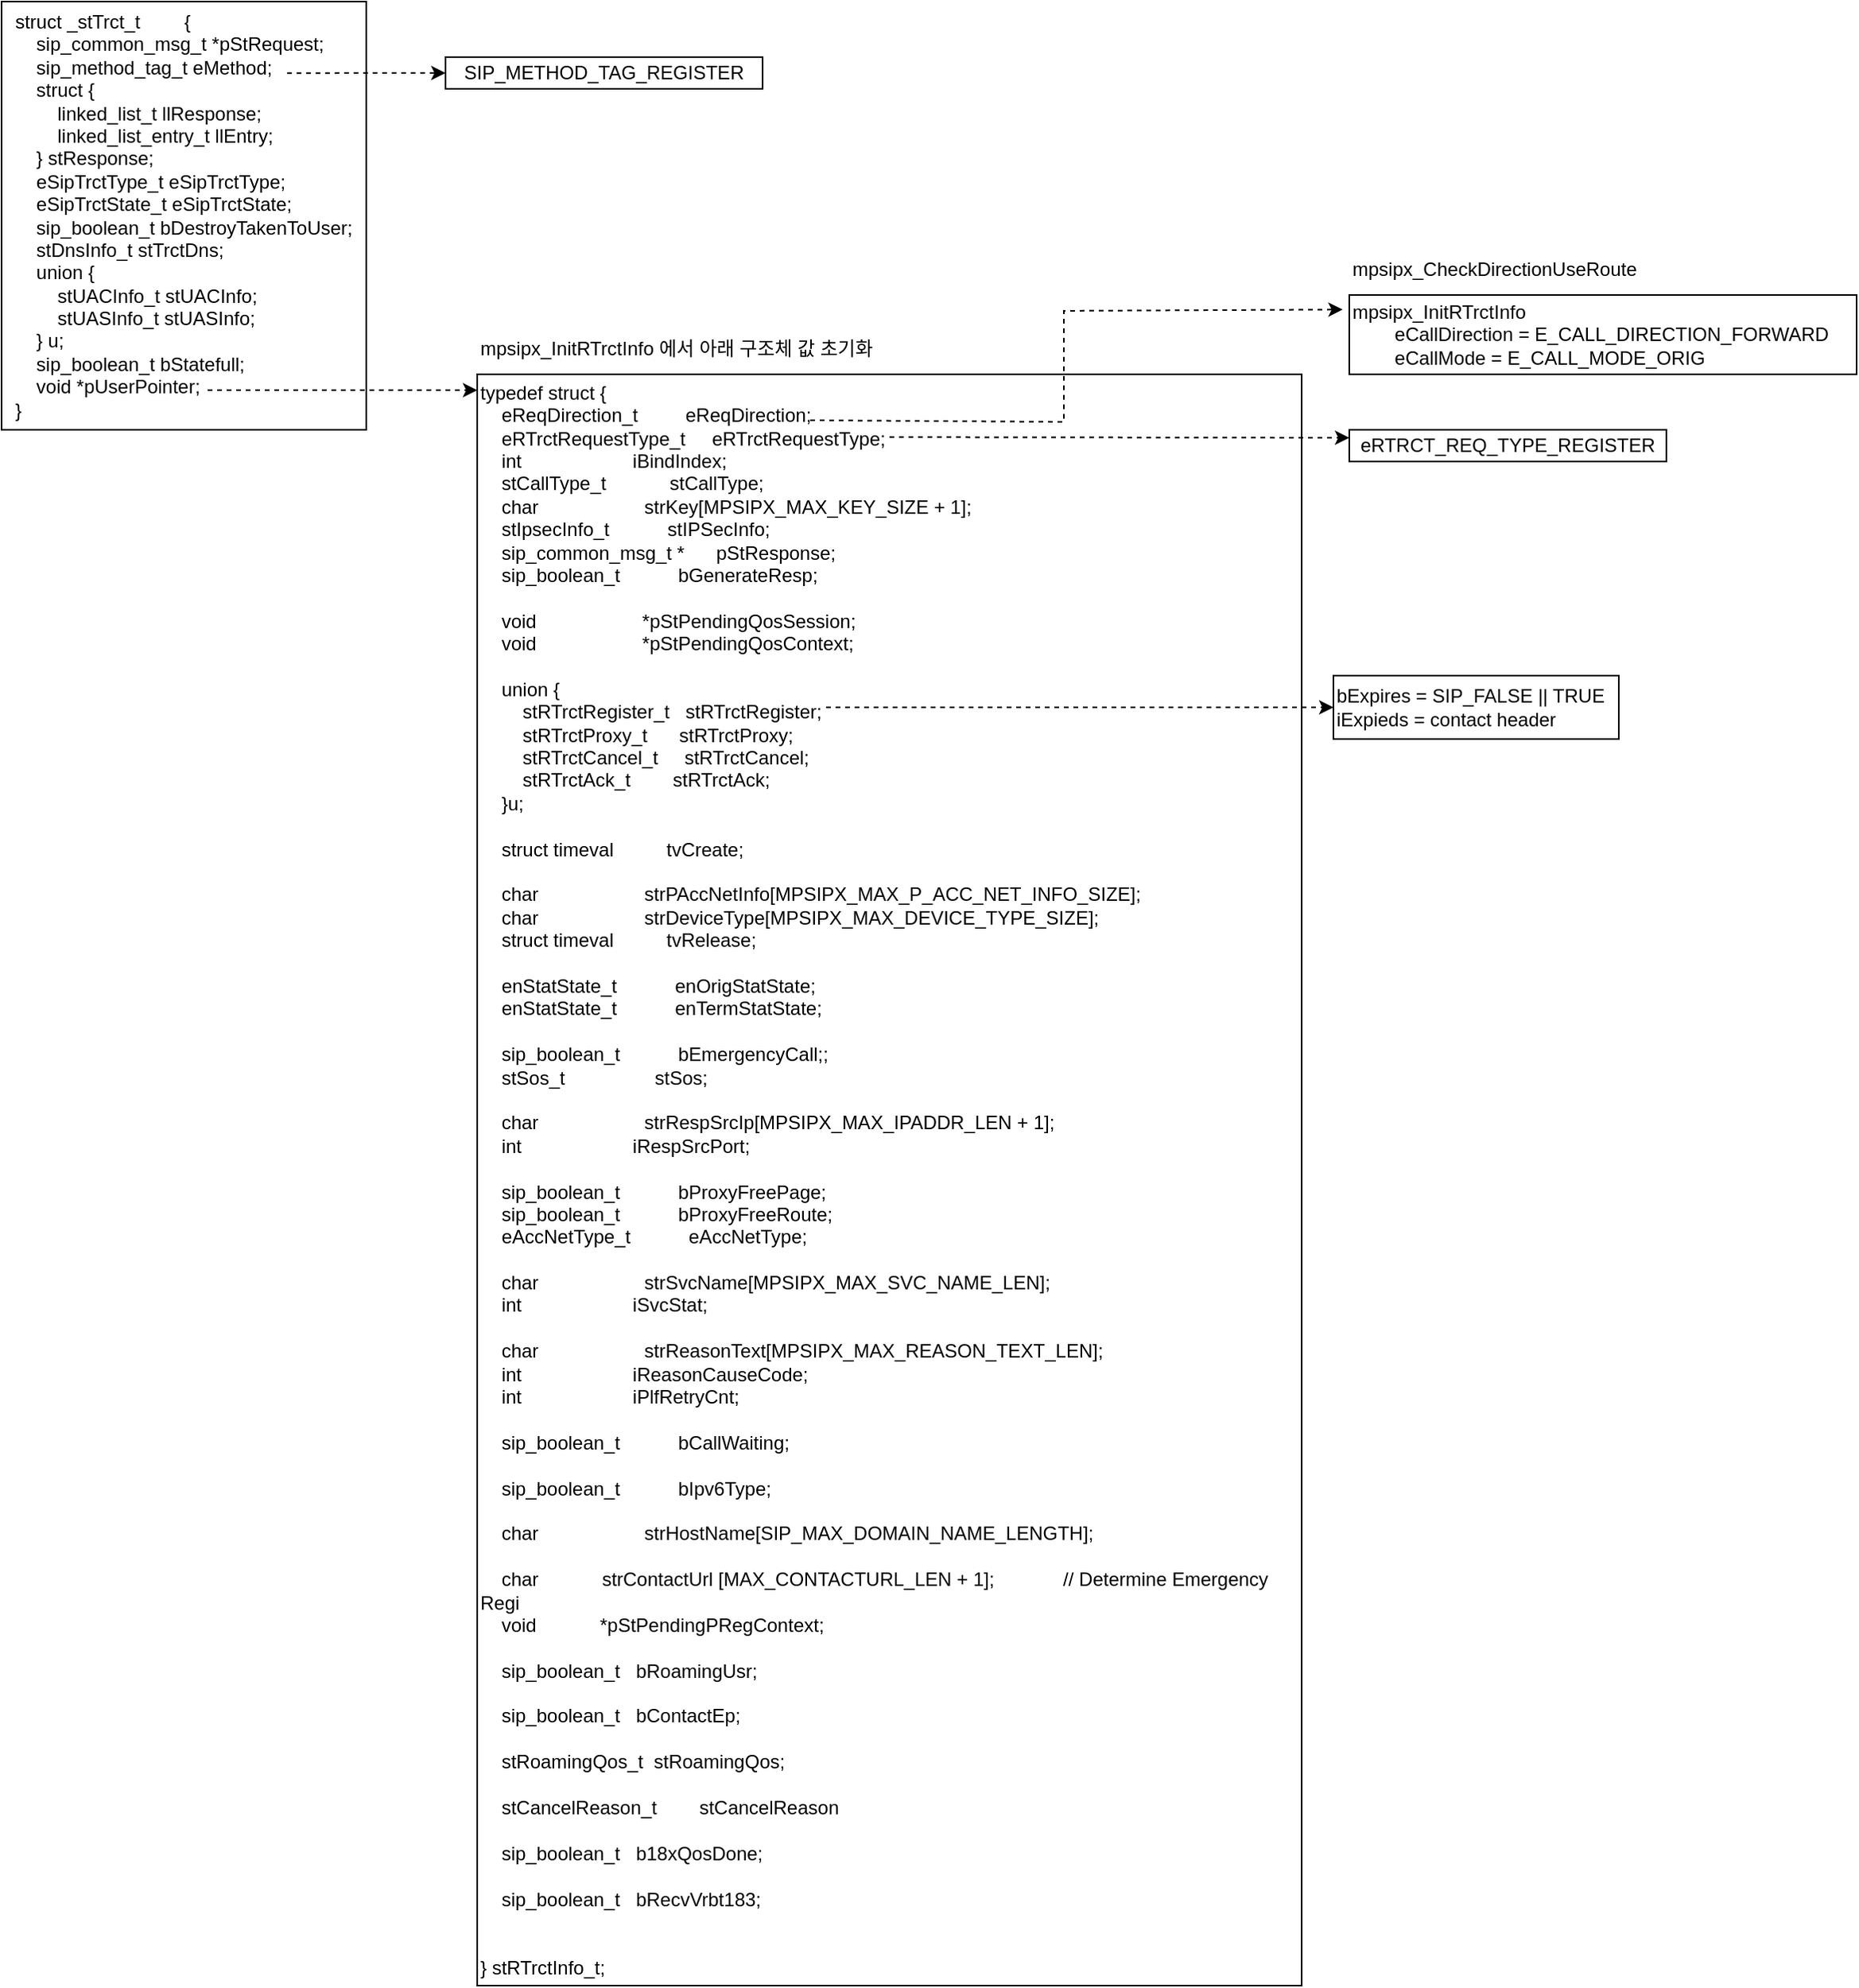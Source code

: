 <mxfile version="24.6.4" type="github">
  <diagram name="페이지-1" id="YhR5rL2IVKgzNh5xREoA">
    <mxGraphModel dx="1687" dy="856" grid="1" gridSize="10" guides="1" tooltips="1" connect="1" arrows="1" fold="1" page="1" pageScale="1" pageWidth="827" pageHeight="1169" background="none" math="0" shadow="0">
      <root>
        <mxCell id="0" />
        <mxCell id="1" parent="0" />
        <mxCell id="j6d-o00OI4CUoNa3O5Kz-4" value="&lt;div style=&quot;text-align: left;&quot;&gt;struct _stTrct_t&lt;span style=&quot;white-space: pre;&quot;&gt;&#x9;&lt;/span&gt;{&lt;/div&gt;&lt;div style=&quot;text-align: left;&quot;&gt;&amp;nbsp; &amp;nbsp; sip_common_msg_t *pStRequest;&lt;/div&gt;&lt;div style=&quot;text-align: left;&quot;&gt;&amp;nbsp; &amp;nbsp; sip_method_tag_t eMethod;&lt;/div&gt;&lt;div style=&quot;text-align: left;&quot;&gt;&amp;nbsp; &amp;nbsp; struct {&lt;/div&gt;&lt;div style=&quot;text-align: left;&quot;&gt;&amp;nbsp; &amp;nbsp; &amp;nbsp; &amp;nbsp;&lt;span style=&quot;white-space: pre;&quot;&gt;&#x9;&lt;/span&gt;linked_list_t llResponse;&lt;/div&gt;&lt;div style=&quot;text-align: left;&quot;&gt;&amp;nbsp; &amp;nbsp; &amp;nbsp; &amp;nbsp;&lt;span style=&quot;white-space: pre;&quot;&gt;&#x9;&lt;/span&gt;linked_list_entry_t llEntry;&lt;/div&gt;&lt;div style=&quot;text-align: left;&quot;&gt;&amp;nbsp; &amp;nbsp; } stResponse;&lt;/div&gt;&lt;div style=&quot;text-align: left;&quot;&gt;&amp;nbsp; &amp;nbsp; eSipTrctType_t eSipTrctType;&lt;/div&gt;&lt;div style=&quot;text-align: left;&quot;&gt;&amp;nbsp; &amp;nbsp; eSipTrctState_t eSipTrctState;&lt;/div&gt;&lt;div style=&quot;text-align: left;&quot;&gt;&amp;nbsp; &amp;nbsp; sip_boolean_t bDestroyTakenToUser;&lt;/div&gt;&lt;div style=&quot;text-align: left;&quot;&gt;&amp;nbsp; &amp;nbsp; stDnsInfo_t stTrctDns;&lt;/div&gt;&lt;div style=&quot;text-align: left;&quot;&gt;&amp;nbsp; &amp;nbsp; union {&lt;/div&gt;&lt;div style=&quot;text-align: left;&quot;&gt;&amp;nbsp; &amp;nbsp; &amp;nbsp; &amp;nbsp;&lt;span style=&quot;white-space: pre;&quot;&gt;&#x9;&lt;/span&gt;stUACInfo_t stUACInfo;&lt;/div&gt;&lt;div style=&quot;text-align: left;&quot;&gt;&amp;nbsp; &amp;nbsp; &amp;nbsp; &amp;nbsp;&lt;span style=&quot;white-space: pre;&quot;&gt;&#x9;&lt;/span&gt;stUASInfo_t stUASInfo;&lt;/div&gt;&lt;div style=&quot;text-align: left;&quot;&gt;&amp;nbsp; &amp;nbsp; } u;&lt;/div&gt;&lt;div style=&quot;text-align: left;&quot;&gt;&amp;nbsp; &amp;nbsp; sip_boolean_t bStatefull;&lt;/div&gt;&lt;div style=&quot;text-align: left;&quot;&gt;&amp;nbsp; &amp;nbsp; void *pUserPointer;&lt;/div&gt;&lt;div style=&quot;text-align: left;&quot;&gt;}&lt;/div&gt;" style="rounded=0;whiteSpace=wrap;html=1;" vertex="1" parent="1">
          <mxGeometry y="5" width="230" height="270" as="geometry" />
        </mxCell>
        <mxCell id="j6d-o00OI4CUoNa3O5Kz-5" value="&lt;span style=&quot;&quot;&gt;typedef struct {&lt;/span&gt;&lt;br style=&quot;padding: 0px; margin: 0px;&quot;&gt;&lt;span style=&quot;&quot;&gt;&amp;nbsp; &amp;nbsp; eReqDirection_t&amp;nbsp; &amp;nbsp; &amp;nbsp; &amp;nbsp; &amp;nbsp;eReqDirection;&lt;/span&gt;&lt;br style=&quot;padding: 0px; margin: 0px;&quot;&gt;&lt;span style=&quot;&quot;&gt;&amp;nbsp; &amp;nbsp; eRTrctRequestType_t&amp;nbsp; &amp;nbsp; &amp;nbsp;eRTrctRequestType;&lt;/span&gt;&lt;br style=&quot;padding: 0px; margin: 0px;&quot;&gt;&lt;span style=&quot;&quot;&gt;&amp;nbsp; &amp;nbsp; int&amp;nbsp; &amp;nbsp; &amp;nbsp; &amp;nbsp; &amp;nbsp; &amp;nbsp; &amp;nbsp; &amp;nbsp; &amp;nbsp; &amp;nbsp; &amp;nbsp;iBindIndex;&lt;/span&gt;&lt;br style=&quot;padding: 0px; margin: 0px;&quot;&gt;&lt;span style=&quot;&quot;&gt;&amp;nbsp; &amp;nbsp; stCallType_t&amp;nbsp; &amp;nbsp; &amp;nbsp; &amp;nbsp; &amp;nbsp; &amp;nbsp; stCallType;&lt;/span&gt;&lt;br style=&quot;padding: 0px; margin: 0px;&quot;&gt;&lt;span style=&quot;&quot;&gt;&amp;nbsp; &amp;nbsp; char&amp;nbsp; &amp;nbsp; &amp;nbsp; &amp;nbsp; &amp;nbsp; &amp;nbsp; &amp;nbsp; &amp;nbsp; &amp;nbsp; &amp;nbsp; strKey[MPSIPX_MAX_KEY_SIZE + 1];&lt;/span&gt;&lt;br style=&quot;padding: 0px; margin: 0px;&quot;&gt;&lt;span style=&quot;&quot;&gt;&amp;nbsp; &amp;nbsp; stIpsecInfo_t&amp;nbsp; &amp;nbsp; &amp;nbsp; &amp;nbsp; &amp;nbsp; &amp;nbsp;stIPSecInfo;&lt;/span&gt;&lt;br style=&quot;padding: 0px; margin: 0px;&quot;&gt;&lt;span style=&quot;&quot;&gt;&amp;nbsp; &amp;nbsp; sip_common_msg_t *&amp;nbsp; &amp;nbsp; &amp;nbsp; pStResponse;&lt;/span&gt;&lt;br style=&quot;padding: 0px; margin: 0px;&quot;&gt;&lt;span style=&quot;&quot;&gt;&amp;nbsp; &amp;nbsp; sip_boolean_t&amp;nbsp; &amp;nbsp; &amp;nbsp; &amp;nbsp; &amp;nbsp; &amp;nbsp;bGenerateResp;&lt;/span&gt;&lt;br style=&quot;padding: 0px; margin: 0px;&quot;&gt;&lt;br style=&quot;padding: 0px; margin: 0px;&quot;&gt;&lt;span style=&quot;&quot;&gt;&amp;nbsp; &amp;nbsp; void&amp;nbsp; &amp;nbsp; &amp;nbsp; &amp;nbsp; &amp;nbsp; &amp;nbsp; &amp;nbsp; &amp;nbsp; &amp;nbsp; &amp;nbsp; *pStPendingQosSession;&lt;/span&gt;&lt;br style=&quot;padding: 0px; margin: 0px;&quot;&gt;&lt;span style=&quot;&quot;&gt;&amp;nbsp; &amp;nbsp; void&amp;nbsp; &amp;nbsp; &amp;nbsp; &amp;nbsp; &amp;nbsp; &amp;nbsp; &amp;nbsp; &amp;nbsp; &amp;nbsp; &amp;nbsp; *pStPendingQosContext;&lt;/span&gt;&lt;br style=&quot;padding: 0px; margin: 0px;&quot;&gt;&lt;br style=&quot;padding: 0px; margin: 0px;&quot;&gt;&lt;span style=&quot;&quot;&gt;&amp;nbsp; &amp;nbsp; union {&lt;/span&gt;&lt;br style=&quot;padding: 0px; margin: 0px;&quot;&gt;&lt;span style=&quot;&quot;&gt;&amp;nbsp; &amp;nbsp; &amp;nbsp; &amp;nbsp; stRTrctRegister_t&amp;nbsp; &amp;nbsp;stRTrctRegister;&lt;/span&gt;&lt;br style=&quot;padding: 0px; margin: 0px;&quot;&gt;&lt;span style=&quot;&quot;&gt;&amp;nbsp; &amp;nbsp; &amp;nbsp; &amp;nbsp; stRTrctProxy_t&amp;nbsp; &amp;nbsp; &amp;nbsp; stRTrctProxy;&lt;/span&gt;&lt;br style=&quot;padding: 0px; margin: 0px;&quot;&gt;&lt;span style=&quot;&quot;&gt;&amp;nbsp; &amp;nbsp; &amp;nbsp; &amp;nbsp; stRTrctCancel_t&amp;nbsp; &amp;nbsp; &amp;nbsp;stRTrctCancel;&lt;/span&gt;&lt;br style=&quot;padding: 0px; margin: 0px;&quot;&gt;&lt;span style=&quot;&quot;&gt;&amp;nbsp; &amp;nbsp; &amp;nbsp; &amp;nbsp; stRTrctAck_t&amp;nbsp; &amp;nbsp; &amp;nbsp; &amp;nbsp; stRTrctAck;&lt;/span&gt;&lt;br style=&quot;padding: 0px; margin: 0px;&quot;&gt;&lt;span style=&quot;&quot;&gt;&amp;nbsp; &amp;nbsp; }u;&lt;/span&gt;&lt;br style=&quot;padding: 0px; margin: 0px;&quot;&gt;&lt;br style=&quot;padding: 0px; margin: 0px;&quot;&gt;&lt;span style=&quot;&quot;&gt;&amp;nbsp; &amp;nbsp; struct timeval&amp;nbsp; &amp;nbsp; &amp;nbsp; &amp;nbsp; &amp;nbsp; tvCreate;&lt;/span&gt;&lt;br style=&quot;padding: 0px; margin: 0px;&quot;&gt;&lt;br style=&quot;padding: 0px; margin: 0px;&quot;&gt;&lt;span style=&quot;&quot;&gt;&amp;nbsp; &amp;nbsp; char&amp;nbsp; &amp;nbsp; &amp;nbsp; &amp;nbsp; &amp;nbsp; &amp;nbsp; &amp;nbsp; &amp;nbsp; &amp;nbsp; &amp;nbsp; strPAccNetInfo[MPSIPX_MAX_P_ACC_NET_INFO_SIZE];&lt;/span&gt;&lt;br style=&quot;padding: 0px; margin: 0px;&quot;&gt;&lt;span style=&quot;&quot;&gt;&amp;nbsp; &amp;nbsp; char&amp;nbsp; &amp;nbsp; &amp;nbsp; &amp;nbsp; &amp;nbsp; &amp;nbsp; &amp;nbsp; &amp;nbsp; &amp;nbsp; &amp;nbsp; strDeviceType[MPSIPX_MAX_DEVICE_TYPE_SIZE];&lt;/span&gt;&lt;br style=&quot;padding: 0px; margin: 0px;&quot;&gt;&lt;span style=&quot;&quot;&gt;&amp;nbsp; &amp;nbsp; struct timeval&amp;nbsp; &amp;nbsp; &amp;nbsp; &amp;nbsp; &amp;nbsp; tvRelease;&lt;/span&gt;&lt;br style=&quot;padding: 0px; margin: 0px;&quot;&gt;&lt;br style=&quot;padding: 0px; margin: 0px;&quot;&gt;&lt;span style=&quot;&quot;&gt;&amp;nbsp; &amp;nbsp; enStatState_t&amp;nbsp; &amp;nbsp; &amp;nbsp; &amp;nbsp; &amp;nbsp; &amp;nbsp;enOrigStatState;&lt;/span&gt;&lt;br style=&quot;padding: 0px; margin: 0px;&quot;&gt;&lt;span style=&quot;&quot;&gt;&amp;nbsp; &amp;nbsp; enStatState_t&amp;nbsp; &amp;nbsp; &amp;nbsp; &amp;nbsp; &amp;nbsp; &amp;nbsp;enTermStatState;&lt;/span&gt;&lt;br style=&quot;padding: 0px; margin: 0px;&quot;&gt;&lt;br style=&quot;padding: 0px; margin: 0px;&quot;&gt;&lt;span style=&quot;&quot;&gt;&amp;nbsp; &amp;nbsp; sip_boolean_t&amp;nbsp; &amp;nbsp; &amp;nbsp; &amp;nbsp; &amp;nbsp; &amp;nbsp;bEmergencyCall;;&lt;/span&gt;&lt;br style=&quot;padding: 0px; margin: 0px;&quot;&gt;&lt;span style=&quot;&quot;&gt;&amp;nbsp; &amp;nbsp; stSos_t&amp;nbsp; &amp;nbsp; &amp;nbsp; &amp;nbsp; &amp;nbsp; &amp;nbsp; &amp;nbsp; &amp;nbsp; &amp;nbsp;stSos;&lt;/span&gt;&lt;br style=&quot;padding: 0px; margin: 0px;&quot;&gt;&lt;span style=&quot;&quot;&gt;&amp;nbsp; &amp;nbsp;&amp;nbsp;&lt;/span&gt;&lt;br style=&quot;padding: 0px; margin: 0px;&quot;&gt;&lt;span style=&quot;&quot;&gt;&amp;nbsp; &amp;nbsp; char&amp;nbsp; &amp;nbsp; &amp;nbsp; &amp;nbsp; &amp;nbsp; &amp;nbsp; &amp;nbsp; &amp;nbsp; &amp;nbsp; &amp;nbsp; strRespSrcIp[MPSIPX_MAX_IPADDR_LEN + 1];&lt;/span&gt;&lt;br style=&quot;padding: 0px; margin: 0px;&quot;&gt;&lt;span style=&quot;&quot;&gt;&amp;nbsp; &amp;nbsp; int&amp;nbsp; &amp;nbsp; &amp;nbsp; &amp;nbsp; &amp;nbsp; &amp;nbsp; &amp;nbsp; &amp;nbsp; &amp;nbsp; &amp;nbsp; &amp;nbsp;iRespSrcPort;&amp;nbsp; &amp;nbsp; &amp;nbsp;&lt;/span&gt;&lt;br style=&quot;padding: 0px; margin: 0px;&quot;&gt;&lt;br style=&quot;padding: 0px; margin: 0px;&quot;&gt;&lt;span style=&quot;&quot;&gt;&amp;nbsp; &amp;nbsp; sip_boolean_t&amp;nbsp; &amp;nbsp; &amp;nbsp; &amp;nbsp; &amp;nbsp; &amp;nbsp;bProxyFreePage;&lt;/span&gt;&lt;br style=&quot;padding: 0px; margin: 0px;&quot;&gt;&lt;span style=&quot;&quot;&gt;&amp;nbsp; &amp;nbsp; sip_boolean_t&amp;nbsp; &amp;nbsp; &amp;nbsp; &amp;nbsp; &amp;nbsp; &amp;nbsp;bProxyFreeRoute;&lt;/span&gt;&lt;br style=&quot;padding: 0px; margin: 0px;&quot;&gt;&lt;span style=&quot;&quot;&gt;&amp;nbsp; &amp;nbsp; eAccNetType_t&amp;nbsp; &amp;nbsp; &amp;nbsp; &amp;nbsp; &amp;nbsp; &amp;nbsp;eAccNetType;&lt;/span&gt;&lt;br style=&quot;padding: 0px; margin: 0px;&quot;&gt;&lt;br style=&quot;padding: 0px; margin: 0px;&quot;&gt;&lt;span style=&quot;&quot;&gt;&amp;nbsp; &amp;nbsp; char&amp;nbsp; &amp;nbsp; &amp;nbsp; &amp;nbsp; &amp;nbsp; &amp;nbsp; &amp;nbsp; &amp;nbsp; &amp;nbsp; &amp;nbsp; strSvcName[MPSIPX_MAX_SVC_NAME_LEN];&lt;/span&gt;&lt;br style=&quot;padding: 0px; margin: 0px;&quot;&gt;&lt;span style=&quot;&quot;&gt;&amp;nbsp; &amp;nbsp; int&amp;nbsp; &amp;nbsp; &amp;nbsp; &amp;nbsp; &amp;nbsp; &amp;nbsp; &amp;nbsp; &amp;nbsp; &amp;nbsp; &amp;nbsp; &amp;nbsp;iSvcStat;&lt;/span&gt;&lt;br style=&quot;padding: 0px; margin: 0px;&quot;&gt;&lt;br style=&quot;padding: 0px; margin: 0px;&quot;&gt;&lt;span style=&quot;&quot;&gt;&amp;nbsp; &amp;nbsp; char&amp;nbsp; &amp;nbsp; &amp;nbsp; &amp;nbsp; &amp;nbsp; &amp;nbsp; &amp;nbsp; &amp;nbsp; &amp;nbsp; &amp;nbsp; strReasonText[MPSIPX_MAX_REASON_TEXT_LEN];&lt;/span&gt;&lt;br style=&quot;padding: 0px; margin: 0px;&quot;&gt;&lt;span style=&quot;&quot;&gt;&amp;nbsp; &amp;nbsp; int&amp;nbsp; &amp;nbsp; &amp;nbsp; &amp;nbsp; &amp;nbsp; &amp;nbsp; &amp;nbsp; &amp;nbsp; &amp;nbsp; &amp;nbsp; &amp;nbsp;iReasonCauseCode;&lt;/span&gt;&lt;br style=&quot;padding: 0px; margin: 0px;&quot;&gt;&lt;span style=&quot;&quot;&gt;&amp;nbsp; &amp;nbsp; int&amp;nbsp; &amp;nbsp; &amp;nbsp; &amp;nbsp; &amp;nbsp; &amp;nbsp; &amp;nbsp; &amp;nbsp; &amp;nbsp; &amp;nbsp; &amp;nbsp;iPlfRetryCnt;&lt;/span&gt;&lt;br style=&quot;padding: 0px; margin: 0px;&quot;&gt;&lt;br style=&quot;padding: 0px; margin: 0px;&quot;&gt;&lt;span style=&quot;&quot;&gt;&amp;nbsp; &amp;nbsp; sip_boolean_t&amp;nbsp; &amp;nbsp; &amp;nbsp; &amp;nbsp; &amp;nbsp; &amp;nbsp;bCallWaiting;&lt;/span&gt;&lt;br style=&quot;padding: 0px; margin: 0px;&quot;&gt;&lt;br style=&quot;padding: 0px; margin: 0px;&quot;&gt;&lt;span style=&quot;&quot;&gt;&amp;nbsp; &amp;nbsp; sip_boolean_t&amp;nbsp; &amp;nbsp; &amp;nbsp; &amp;nbsp; &amp;nbsp; &amp;nbsp;bIpv6Type;&lt;/span&gt;&lt;br style=&quot;padding: 0px; margin: 0px;&quot;&gt;&lt;br style=&quot;padding: 0px; margin: 0px;&quot;&gt;&lt;span style=&quot;&quot;&gt;&amp;nbsp; &amp;nbsp; char&amp;nbsp; &amp;nbsp; &amp;nbsp; &amp;nbsp; &amp;nbsp; &amp;nbsp; &amp;nbsp; &amp;nbsp; &amp;nbsp; &amp;nbsp; strHostName[SIP_MAX_DOMAIN_NAME_LENGTH];&lt;/span&gt;&lt;br style=&quot;padding: 0px; margin: 0px;&quot;&gt;&lt;br style=&quot;padding: 0px; margin: 0px;&quot;&gt;&lt;span style=&quot;&quot;&gt;&amp;nbsp; &amp;nbsp; char&amp;nbsp; &amp;nbsp; &amp;nbsp; &amp;nbsp; &amp;nbsp; &amp;nbsp; strContactUrl [MAX_CONTACTURL_LEN + 1];&amp;nbsp; &amp;nbsp; &amp;nbsp; &amp;nbsp; &amp;nbsp; &amp;nbsp; &amp;nbsp;// Determine Emergency Regi&amp;nbsp;&lt;/span&gt;&lt;br style=&quot;padding: 0px; margin: 0px;&quot;&gt;&lt;span style=&quot;&quot;&gt;&amp;nbsp; &amp;nbsp; void&amp;nbsp; &amp;nbsp; &amp;nbsp; &amp;nbsp; &amp;nbsp; &amp;nbsp; *pStPendingPRegContext;&lt;/span&gt;&lt;br style=&quot;padding: 0px; margin: 0px;&quot;&gt;&lt;br style=&quot;padding: 0px; margin: 0px;&quot;&gt;&lt;span style=&quot;&quot;&gt;&amp;nbsp; &amp;nbsp; sip_boolean_t&amp;nbsp; &amp;nbsp;bRoamingUsr;&lt;/span&gt;&lt;br style=&quot;padding: 0px; margin: 0px;&quot;&gt;&lt;br style=&quot;padding: 0px; margin: 0px;&quot;&gt;&lt;span style=&quot;&quot;&gt;&amp;nbsp; &amp;nbsp; sip_boolean_t&amp;nbsp; &amp;nbsp;bContactEp;&lt;/span&gt;&lt;br style=&quot;padding: 0px; margin: 0px;&quot;&gt;&lt;br style=&quot;padding: 0px; margin: 0px;&quot;&gt;&lt;span style=&quot;&quot;&gt;&amp;nbsp; &amp;nbsp; stRoamingQos_t&amp;nbsp; stRoamingQos;&lt;/span&gt;&lt;br style=&quot;padding: 0px; margin: 0px;&quot;&gt;&lt;br style=&quot;padding: 0px; margin: 0px;&quot;&gt;&lt;span style=&quot;&quot;&gt;&amp;nbsp; &amp;nbsp; stCancelReason_t&amp;nbsp; &amp;nbsp; &amp;nbsp; &amp;nbsp; stCancelReason&lt;/span&gt;&lt;br style=&quot;padding: 0px; margin: 0px;&quot;&gt;&lt;br style=&quot;padding: 0px; margin: 0px;&quot;&gt;&lt;span style=&quot;&quot;&gt;&amp;nbsp; &amp;nbsp; sip_boolean_t&amp;nbsp; &amp;nbsp;b18xQosDone;&lt;/span&gt;&lt;br style=&quot;padding: 0px; margin: 0px;&quot;&gt;&lt;br style=&quot;padding: 0px; margin: 0px;&quot;&gt;&lt;span style=&quot;&quot;&gt;&amp;nbsp; &amp;nbsp; sip_boolean_t&amp;nbsp; &amp;nbsp;bRecvVrbt183;&lt;/span&gt;&lt;br style=&quot;padding: 0px; margin: 0px;&quot;&gt;&lt;br style=&quot;padding: 0px; margin: 0px;&quot;&gt;&lt;br style=&quot;padding: 0px; margin: 0px;&quot;&gt;&lt;span style=&quot;&quot;&gt;} stRTrctInfo_t;&lt;/span&gt;" style="rounded=0;whiteSpace=wrap;html=1;align=left;" vertex="1" parent="1">
          <mxGeometry x="300" y="240" width="520" height="1016" as="geometry" />
        </mxCell>
        <mxCell id="j6d-o00OI4CUoNa3O5Kz-6" value="" style="endArrow=classic;html=1;rounded=0;dashed=1;" edge="1" parent="1">
          <mxGeometry width="50" height="50" relative="1" as="geometry">
            <mxPoint x="130" y="250" as="sourcePoint" />
            <mxPoint x="300" y="250" as="targetPoint" />
          </mxGeometry>
        </mxCell>
        <mxCell id="j6d-o00OI4CUoNa3O5Kz-7" value="mpsipx_InitRTrctInfo 에서 아래 구조체 값 초기화" style="text;whiteSpace=wrap;" vertex="1" parent="1">
          <mxGeometry x="300" y="210" width="280" height="30" as="geometry" />
        </mxCell>
        <mxCell id="j6d-o00OI4CUoNa3O5Kz-8" value="mpsipx_InitRTrctInfo&lt;div&gt;&lt;span style=&quot;white-space: pre;&quot;&gt;&#x9;&lt;/span&gt;&lt;span style=&quot;background-color: initial;&quot;&gt;eCallDirection =&amp;nbsp;&lt;/span&gt;&lt;span style=&quot;background-color: initial;&quot;&gt;E_CALL_DIRECTION_FORWARD&lt;/span&gt;&lt;br&gt;&lt;/div&gt;&lt;div&gt;&lt;span style=&quot;background-color: initial;&quot;&gt;&lt;span style=&quot;white-space: pre;&quot;&gt;&#x9;&lt;/span&gt;&lt;/span&gt;&lt;span style=&quot;background-color: initial;&quot;&gt;eCallMode =&amp;nbsp;&lt;/span&gt;&lt;span style=&quot;background-color: initial;&quot;&gt;E_CALL_MODE_ORIG&lt;/span&gt;&lt;/div&gt;" style="rounded=0;whiteSpace=wrap;html=1;align=left;" vertex="1" parent="1">
          <mxGeometry x="850" y="190" width="320" height="50" as="geometry" />
        </mxCell>
        <mxCell id="j6d-o00OI4CUoNa3O5Kz-9" value="" style="endArrow=classic;html=1;rounded=0;entryX=-0.013;entryY=0.183;entryDx=0;entryDy=0;entryPerimeter=0;dashed=1;" edge="1" parent="1" target="j6d-o00OI4CUoNa3O5Kz-8">
          <mxGeometry width="50" height="50" relative="1" as="geometry">
            <mxPoint x="510" y="269" as="sourcePoint" />
            <mxPoint x="710" y="310" as="targetPoint" />
            <Array as="points">
              <mxPoint x="670" y="270" />
              <mxPoint x="670" y="200" />
            </Array>
          </mxGeometry>
        </mxCell>
        <mxCell id="j6d-o00OI4CUoNa3O5Kz-10" value="mpsipx_CheckDirectionUseRoute" style="text;whiteSpace=wrap;" vertex="1" parent="1">
          <mxGeometry x="850" y="160" width="210" height="30" as="geometry" />
        </mxCell>
        <mxCell id="j6d-o00OI4CUoNa3O5Kz-11" value="" style="endArrow=classic;html=1;rounded=0;exitX=0.783;exitY=0.167;exitDx=0;exitDy=0;exitPerimeter=0;dashed=1;" edge="1" parent="1" source="j6d-o00OI4CUoNa3O5Kz-4">
          <mxGeometry width="50" height="50" relative="1" as="geometry">
            <mxPoint x="440" y="140" as="sourcePoint" />
            <mxPoint x="280" y="50" as="targetPoint" />
          </mxGeometry>
        </mxCell>
        <mxCell id="j6d-o00OI4CUoNa3O5Kz-12" value="SIP_METHOD_TAG_REGISTER" style="rounded=0;whiteSpace=wrap;html=1;" vertex="1" parent="1">
          <mxGeometry x="280" y="40" width="200" height="20" as="geometry" />
        </mxCell>
        <mxCell id="j6d-o00OI4CUoNa3O5Kz-13" value="eRTRCT_REQ_TYPE_REGISTER" style="rounded=0;whiteSpace=wrap;html=1;" vertex="1" parent="1">
          <mxGeometry x="850" y="275" width="200" height="20" as="geometry" />
        </mxCell>
        <mxCell id="j6d-o00OI4CUoNa3O5Kz-14" value="" style="endArrow=classic;html=1;rounded=0;exitX=0.5;exitY=0.039;exitDx=0;exitDy=0;exitPerimeter=0;entryX=0;entryY=0.25;entryDx=0;entryDy=0;dashed=1;" edge="1" parent="1" source="j6d-o00OI4CUoNa3O5Kz-5" target="j6d-o00OI4CUoNa3O5Kz-13">
          <mxGeometry width="50" height="50" relative="1" as="geometry">
            <mxPoint x="590" y="330" as="sourcePoint" />
            <mxPoint x="640" y="280" as="targetPoint" />
          </mxGeometry>
        </mxCell>
        <mxCell id="j6d-o00OI4CUoNa3O5Kz-15" value="" style="endArrow=classic;html=1;rounded=0;dashed=1;" edge="1" parent="1" target="j6d-o00OI4CUoNa3O5Kz-16">
          <mxGeometry width="50" height="50" relative="1" as="geometry">
            <mxPoint x="520" y="450" as="sourcePoint" />
            <mxPoint x="850" y="450" as="targetPoint" />
          </mxGeometry>
        </mxCell>
        <mxCell id="j6d-o00OI4CUoNa3O5Kz-16" value="bExpires = SIP_FALSE || TRUE&lt;div&gt;iExpieds = contact header&amp;nbsp;&lt;/div&gt;" style="rounded=0;whiteSpace=wrap;html=1;align=left;" vertex="1" parent="1">
          <mxGeometry x="840" y="430" width="180" height="40" as="geometry" />
        </mxCell>
      </root>
    </mxGraphModel>
  </diagram>
</mxfile>
